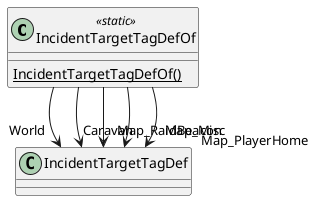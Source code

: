 @startuml
class IncidentTargetTagDefOf <<static>> {
    {static} IncidentTargetTagDefOf()
}
IncidentTargetTagDefOf --> "World" IncidentTargetTagDef
IncidentTargetTagDefOf --> "Caravan" IncidentTargetTagDef
IncidentTargetTagDefOf --> "Map_RaidBeacon" IncidentTargetTagDef
IncidentTargetTagDefOf --> "Map_PlayerHome" IncidentTargetTagDef
IncidentTargetTagDefOf --> "Map_Misc" IncidentTargetTagDef
@enduml
